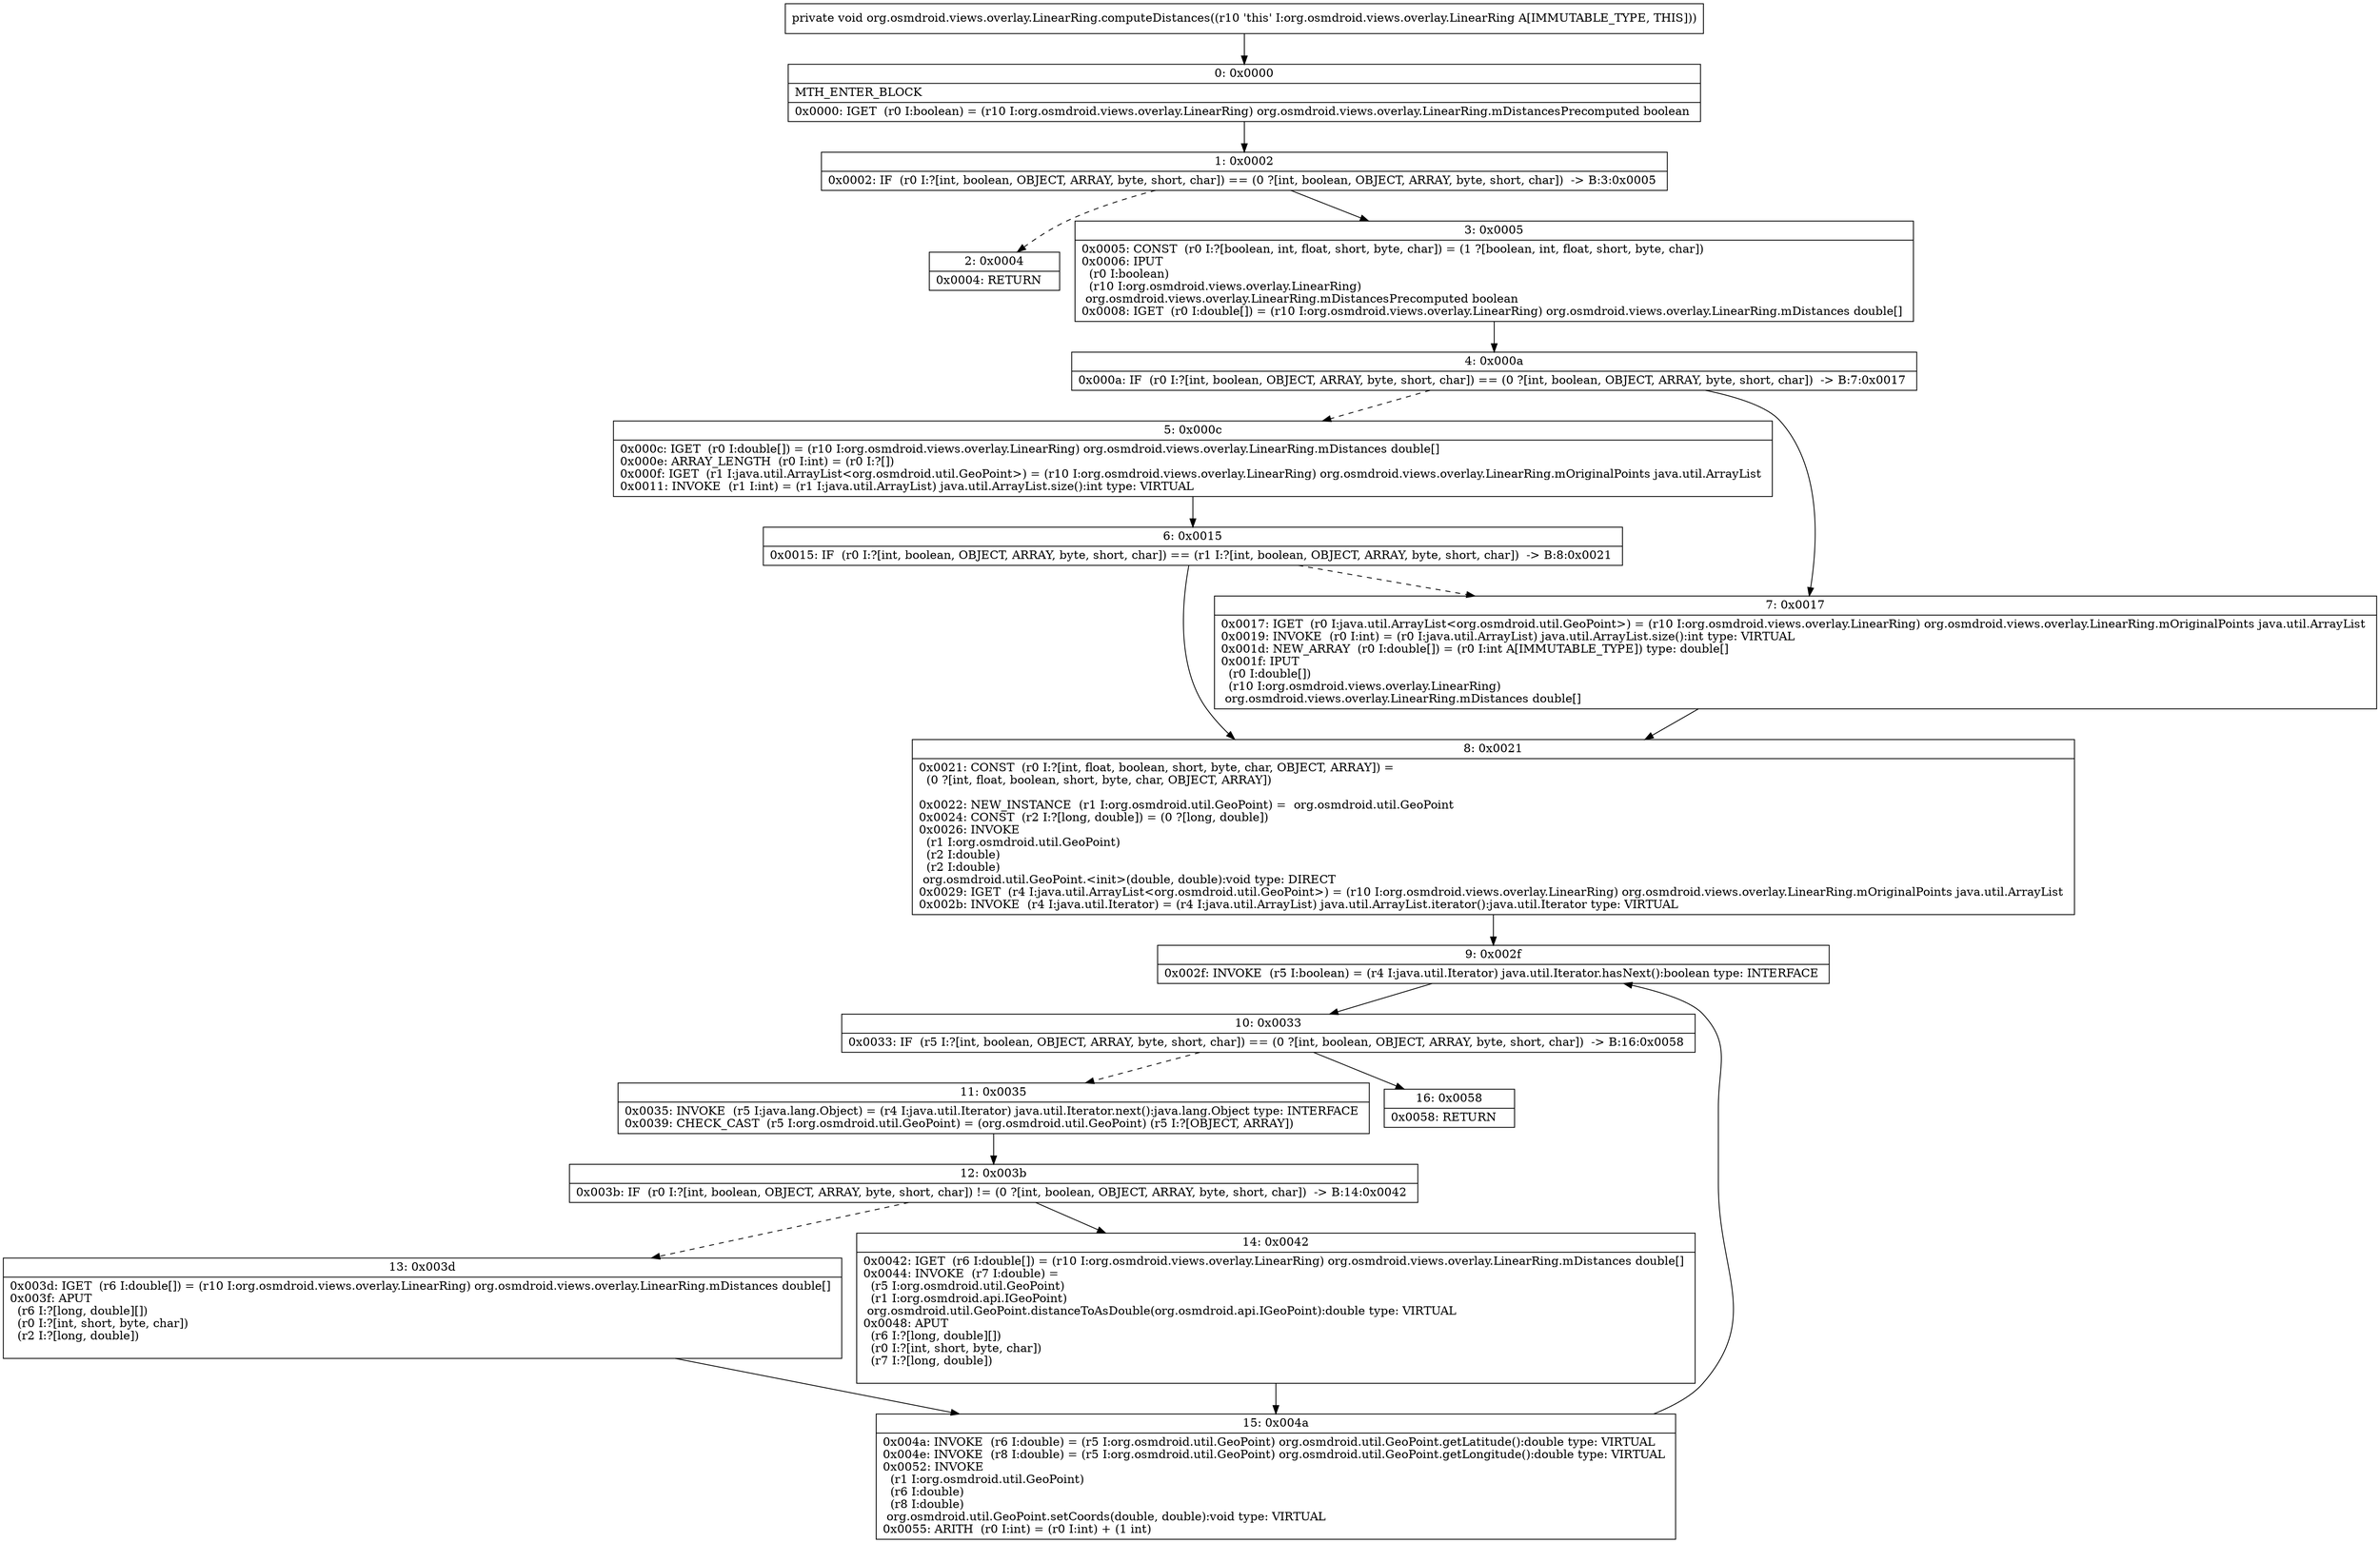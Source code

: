 digraph "CFG fororg.osmdroid.views.overlay.LinearRing.computeDistances()V" {
Node_0 [shape=record,label="{0\:\ 0x0000|MTH_ENTER_BLOCK\l|0x0000: IGET  (r0 I:boolean) = (r10 I:org.osmdroid.views.overlay.LinearRing) org.osmdroid.views.overlay.LinearRing.mDistancesPrecomputed boolean \l}"];
Node_1 [shape=record,label="{1\:\ 0x0002|0x0002: IF  (r0 I:?[int, boolean, OBJECT, ARRAY, byte, short, char]) == (0 ?[int, boolean, OBJECT, ARRAY, byte, short, char])  \-\> B:3:0x0005 \l}"];
Node_2 [shape=record,label="{2\:\ 0x0004|0x0004: RETURN   \l}"];
Node_3 [shape=record,label="{3\:\ 0x0005|0x0005: CONST  (r0 I:?[boolean, int, float, short, byte, char]) = (1 ?[boolean, int, float, short, byte, char]) \l0x0006: IPUT  \l  (r0 I:boolean)\l  (r10 I:org.osmdroid.views.overlay.LinearRing)\l org.osmdroid.views.overlay.LinearRing.mDistancesPrecomputed boolean \l0x0008: IGET  (r0 I:double[]) = (r10 I:org.osmdroid.views.overlay.LinearRing) org.osmdroid.views.overlay.LinearRing.mDistances double[] \l}"];
Node_4 [shape=record,label="{4\:\ 0x000a|0x000a: IF  (r0 I:?[int, boolean, OBJECT, ARRAY, byte, short, char]) == (0 ?[int, boolean, OBJECT, ARRAY, byte, short, char])  \-\> B:7:0x0017 \l}"];
Node_5 [shape=record,label="{5\:\ 0x000c|0x000c: IGET  (r0 I:double[]) = (r10 I:org.osmdroid.views.overlay.LinearRing) org.osmdroid.views.overlay.LinearRing.mDistances double[] \l0x000e: ARRAY_LENGTH  (r0 I:int) = (r0 I:?[]) \l0x000f: IGET  (r1 I:java.util.ArrayList\<org.osmdroid.util.GeoPoint\>) = (r10 I:org.osmdroid.views.overlay.LinearRing) org.osmdroid.views.overlay.LinearRing.mOriginalPoints java.util.ArrayList \l0x0011: INVOKE  (r1 I:int) = (r1 I:java.util.ArrayList) java.util.ArrayList.size():int type: VIRTUAL \l}"];
Node_6 [shape=record,label="{6\:\ 0x0015|0x0015: IF  (r0 I:?[int, boolean, OBJECT, ARRAY, byte, short, char]) == (r1 I:?[int, boolean, OBJECT, ARRAY, byte, short, char])  \-\> B:8:0x0021 \l}"];
Node_7 [shape=record,label="{7\:\ 0x0017|0x0017: IGET  (r0 I:java.util.ArrayList\<org.osmdroid.util.GeoPoint\>) = (r10 I:org.osmdroid.views.overlay.LinearRing) org.osmdroid.views.overlay.LinearRing.mOriginalPoints java.util.ArrayList \l0x0019: INVOKE  (r0 I:int) = (r0 I:java.util.ArrayList) java.util.ArrayList.size():int type: VIRTUAL \l0x001d: NEW_ARRAY  (r0 I:double[]) = (r0 I:int A[IMMUTABLE_TYPE]) type: double[] \l0x001f: IPUT  \l  (r0 I:double[])\l  (r10 I:org.osmdroid.views.overlay.LinearRing)\l org.osmdroid.views.overlay.LinearRing.mDistances double[] \l}"];
Node_8 [shape=record,label="{8\:\ 0x0021|0x0021: CONST  (r0 I:?[int, float, boolean, short, byte, char, OBJECT, ARRAY]) = \l  (0 ?[int, float, boolean, short, byte, char, OBJECT, ARRAY])\l \l0x0022: NEW_INSTANCE  (r1 I:org.osmdroid.util.GeoPoint) =  org.osmdroid.util.GeoPoint \l0x0024: CONST  (r2 I:?[long, double]) = (0 ?[long, double]) \l0x0026: INVOKE  \l  (r1 I:org.osmdroid.util.GeoPoint)\l  (r2 I:double)\l  (r2 I:double)\l org.osmdroid.util.GeoPoint.\<init\>(double, double):void type: DIRECT \l0x0029: IGET  (r4 I:java.util.ArrayList\<org.osmdroid.util.GeoPoint\>) = (r10 I:org.osmdroid.views.overlay.LinearRing) org.osmdroid.views.overlay.LinearRing.mOriginalPoints java.util.ArrayList \l0x002b: INVOKE  (r4 I:java.util.Iterator) = (r4 I:java.util.ArrayList) java.util.ArrayList.iterator():java.util.Iterator type: VIRTUAL \l}"];
Node_9 [shape=record,label="{9\:\ 0x002f|0x002f: INVOKE  (r5 I:boolean) = (r4 I:java.util.Iterator) java.util.Iterator.hasNext():boolean type: INTERFACE \l}"];
Node_10 [shape=record,label="{10\:\ 0x0033|0x0033: IF  (r5 I:?[int, boolean, OBJECT, ARRAY, byte, short, char]) == (0 ?[int, boolean, OBJECT, ARRAY, byte, short, char])  \-\> B:16:0x0058 \l}"];
Node_11 [shape=record,label="{11\:\ 0x0035|0x0035: INVOKE  (r5 I:java.lang.Object) = (r4 I:java.util.Iterator) java.util.Iterator.next():java.lang.Object type: INTERFACE \l0x0039: CHECK_CAST  (r5 I:org.osmdroid.util.GeoPoint) = (org.osmdroid.util.GeoPoint) (r5 I:?[OBJECT, ARRAY]) \l}"];
Node_12 [shape=record,label="{12\:\ 0x003b|0x003b: IF  (r0 I:?[int, boolean, OBJECT, ARRAY, byte, short, char]) != (0 ?[int, boolean, OBJECT, ARRAY, byte, short, char])  \-\> B:14:0x0042 \l}"];
Node_13 [shape=record,label="{13\:\ 0x003d|0x003d: IGET  (r6 I:double[]) = (r10 I:org.osmdroid.views.overlay.LinearRing) org.osmdroid.views.overlay.LinearRing.mDistances double[] \l0x003f: APUT  \l  (r6 I:?[long, double][])\l  (r0 I:?[int, short, byte, char])\l  (r2 I:?[long, double])\l \l}"];
Node_14 [shape=record,label="{14\:\ 0x0042|0x0042: IGET  (r6 I:double[]) = (r10 I:org.osmdroid.views.overlay.LinearRing) org.osmdroid.views.overlay.LinearRing.mDistances double[] \l0x0044: INVOKE  (r7 I:double) = \l  (r5 I:org.osmdroid.util.GeoPoint)\l  (r1 I:org.osmdroid.api.IGeoPoint)\l org.osmdroid.util.GeoPoint.distanceToAsDouble(org.osmdroid.api.IGeoPoint):double type: VIRTUAL \l0x0048: APUT  \l  (r6 I:?[long, double][])\l  (r0 I:?[int, short, byte, char])\l  (r7 I:?[long, double])\l \l}"];
Node_15 [shape=record,label="{15\:\ 0x004a|0x004a: INVOKE  (r6 I:double) = (r5 I:org.osmdroid.util.GeoPoint) org.osmdroid.util.GeoPoint.getLatitude():double type: VIRTUAL \l0x004e: INVOKE  (r8 I:double) = (r5 I:org.osmdroid.util.GeoPoint) org.osmdroid.util.GeoPoint.getLongitude():double type: VIRTUAL \l0x0052: INVOKE  \l  (r1 I:org.osmdroid.util.GeoPoint)\l  (r6 I:double)\l  (r8 I:double)\l org.osmdroid.util.GeoPoint.setCoords(double, double):void type: VIRTUAL \l0x0055: ARITH  (r0 I:int) = (r0 I:int) + (1 int) \l}"];
Node_16 [shape=record,label="{16\:\ 0x0058|0x0058: RETURN   \l}"];
MethodNode[shape=record,label="{private void org.osmdroid.views.overlay.LinearRing.computeDistances((r10 'this' I:org.osmdroid.views.overlay.LinearRing A[IMMUTABLE_TYPE, THIS])) }"];
MethodNode -> Node_0;
Node_0 -> Node_1;
Node_1 -> Node_2[style=dashed];
Node_1 -> Node_3;
Node_3 -> Node_4;
Node_4 -> Node_5[style=dashed];
Node_4 -> Node_7;
Node_5 -> Node_6;
Node_6 -> Node_7[style=dashed];
Node_6 -> Node_8;
Node_7 -> Node_8;
Node_8 -> Node_9;
Node_9 -> Node_10;
Node_10 -> Node_11[style=dashed];
Node_10 -> Node_16;
Node_11 -> Node_12;
Node_12 -> Node_13[style=dashed];
Node_12 -> Node_14;
Node_13 -> Node_15;
Node_14 -> Node_15;
Node_15 -> Node_9;
}

